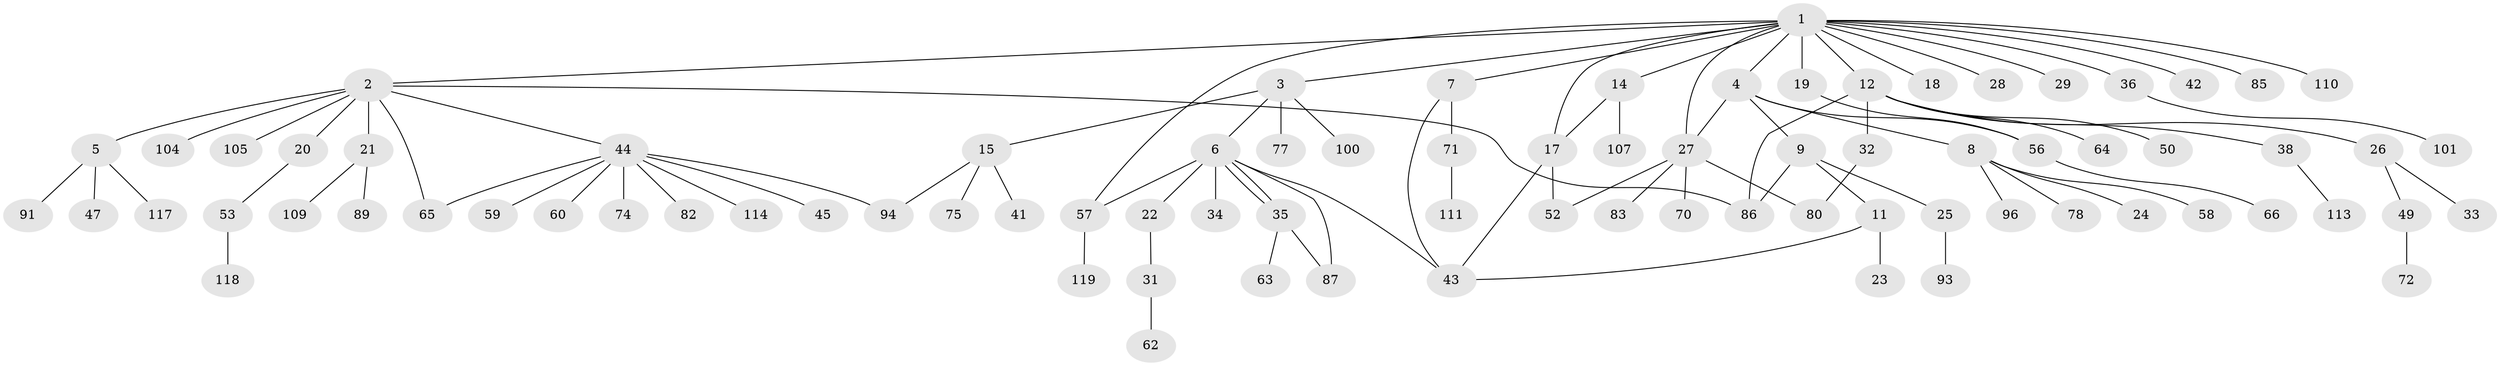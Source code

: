 // Generated by graph-tools (version 1.1) at 2025/51/02/27/25 19:51:55]
// undirected, 84 vertices, 98 edges
graph export_dot {
graph [start="1"]
  node [color=gray90,style=filled];
  1 [super="+13"];
  2 [super="+69"];
  3 [super="+97"];
  4;
  5 [super="+30"];
  6 [super="+92"];
  7 [super="+46"];
  8 [super="+67"];
  9 [super="+10"];
  11 [super="+116"];
  12 [super="+76"];
  14 [super="+16"];
  15 [super="+40"];
  17 [super="+103"];
  18;
  19;
  20;
  21 [super="+95"];
  22 [super="+39"];
  23;
  24 [super="+51"];
  25 [super="+54"];
  26 [super="+73"];
  27 [super="+37"];
  28;
  29;
  31;
  32 [super="+61"];
  33;
  34 [super="+106"];
  35 [super="+48"];
  36;
  38;
  41;
  42;
  43 [super="+81"];
  44 [super="+98"];
  45;
  47;
  49 [super="+108"];
  50;
  52 [super="+120"];
  53 [super="+55"];
  56 [super="+121"];
  57 [super="+102"];
  58 [super="+99"];
  59;
  60 [super="+84"];
  62 [super="+115"];
  63 [super="+68"];
  64;
  65 [super="+79"];
  66 [super="+88"];
  70;
  71 [super="+90"];
  72;
  74;
  75;
  77;
  78;
  80;
  82;
  83;
  85;
  86 [super="+112"];
  87;
  89;
  91;
  93;
  94;
  96;
  100;
  101;
  104;
  105;
  107;
  109;
  110;
  111;
  113;
  114;
  117;
  118;
  119;
  1 -- 2;
  1 -- 3;
  1 -- 4;
  1 -- 7;
  1 -- 12;
  1 -- 14;
  1 -- 18;
  1 -- 19;
  1 -- 27;
  1 -- 28;
  1 -- 29;
  1 -- 36;
  1 -- 42;
  1 -- 57;
  1 -- 85;
  1 -- 110;
  1 -- 17;
  2 -- 5;
  2 -- 20;
  2 -- 21;
  2 -- 44;
  2 -- 65;
  2 -- 104;
  2 -- 105;
  2 -- 86;
  3 -- 6;
  3 -- 15;
  3 -- 77;
  3 -- 100;
  4 -- 8;
  4 -- 9;
  4 -- 27;
  4 -- 56;
  5 -- 47;
  5 -- 91;
  5 -- 117;
  6 -- 22;
  6 -- 34;
  6 -- 35;
  6 -- 35;
  6 -- 57;
  6 -- 87;
  6 -- 43;
  7 -- 71;
  7 -- 43;
  8 -- 24;
  8 -- 58;
  8 -- 78;
  8 -- 96;
  9 -- 11;
  9 -- 25;
  9 -- 86;
  11 -- 23;
  11 -- 43;
  12 -- 26;
  12 -- 32;
  12 -- 38;
  12 -- 50;
  12 -- 64;
  12 -- 86;
  14 -- 17;
  14 -- 107;
  15 -- 41;
  15 -- 75;
  15 -- 94;
  17 -- 52;
  17 -- 43;
  19 -- 56;
  20 -- 53;
  21 -- 89;
  21 -- 109;
  22 -- 31;
  25 -- 93;
  26 -- 33;
  26 -- 49;
  27 -- 80;
  27 -- 83;
  27 -- 52 [weight=2];
  27 -- 70;
  31 -- 62;
  32 -- 80;
  35 -- 63;
  35 -- 87;
  36 -- 101;
  38 -- 113;
  44 -- 45;
  44 -- 59;
  44 -- 60;
  44 -- 65;
  44 -- 74;
  44 -- 82;
  44 -- 114;
  44 -- 94;
  49 -- 72;
  53 -- 118;
  56 -- 66;
  57 -- 119;
  71 -- 111;
}
